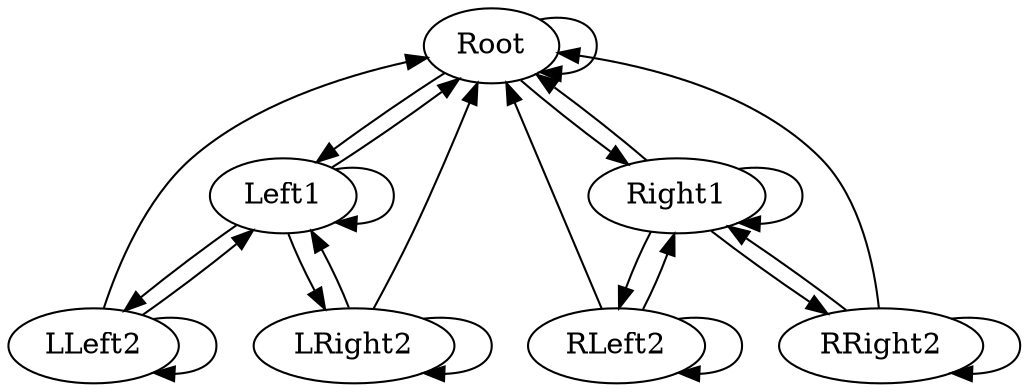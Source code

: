 digraph g {
	Root -> Root;
	Root -> Left1;
	Root -> Right1;
	Left1 -> Left1;
	Right1 -> Right1;
	Left1 -> Root;
	Right1 -> Root;
	Left1 -> LLeft2;
	Left1 -> LRight2;
	Right1 -> RLeft2;
	Right1 -> RRight2;
	LLeft2 -> Left1;
	LLeft2 -> Root;
	LLeft2  -> LLeft2;
	LRight2 -> Left1;
	LRight2 -> Root;
	LRight2 -> LRight2;
	RLeft2 -> Right1;
	RLeft2 -> Root;
	RLeft2  -> RLeft2;
	RRight2 -> Right1;
	RRight2 -> Root;
	RRight2 -> RRight2;
}